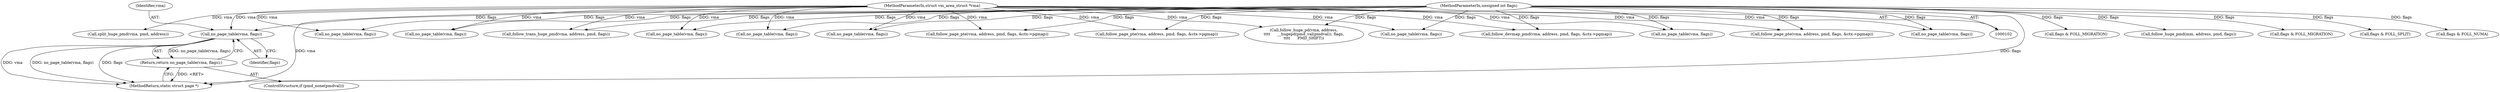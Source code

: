 digraph "0_linux_6b3a707736301c2128ca85ce85fb13f60b5e350a_5@pointer" {
"1000133" [label="(Call,no_page_table(vma, flags))"];
"1000103" [label="(MethodParameterIn,struct vm_area_struct *vma)"];
"1000106" [label="(MethodParameterIn,unsigned int flags)"];
"1000132" [label="(Return,return no_page_table(vma, flags);)"];
"1000275" [label="(Call,no_page_table(vma, flags))"];
"1000258" [label="(Call,follow_page_pte(vma, address, pmd, flags, &ctx->pgmap))"];
"1000400" [label="(Call,no_page_table(vma, flags))"];
"1000182" [label="(Call,no_page_table(vma, flags))"];
"1000194" [label="(Call,flags & FOLL_MIGRATION)"];
"1000198" [label="(Call,no_page_table(vma, flags))"];
"1000339" [label="(Call,flags & FOLL_SPLIT)"];
"1000269" [label="(Call,flags & FOLL_NUMA)"];
"1000293" [label="(Call,no_page_table(vma, flags))"];
"1000419" [label="(Call,follow_trans_huge_pmd(vma, address, pmd, flags))"];
"1000435" [label="(MethodReturn,static struct page *)"];
"1000158" [label="(Call,no_page_table(vma, flags))"];
"1000106" [label="(MethodParameterIn,unsigned int flags)"];
"1000312" [label="(Call,no_page_table(vma, flags))"];
"1000129" [label="(ControlStructure,if (pmd_none(pmdval)))"];
"1000103" [label="(MethodParameterIn,struct vm_area_struct *vma)"];
"1000308" [label="(Call,flags & FOLL_MIGRATION)"];
"1000148" [label="(Call,follow_huge_pmd(mm, address, pmd, flags))"];
"1000408" [label="(Call,follow_page_pte(vma, address, pmd, flags, &ctx->pgmap))"];
"1000169" [label="(Call,follow_huge_pd(vma, address,\n\t\t\t\t      __hugepd(pmd_val(pmdval)), flags,\n\t\t\t\t      PMD_SHIFT))"];
"1000237" [label="(Call,follow_devmap_pmd(vma, address, pmd, flags, &ctx->pgmap))"];
"1000134" [label="(Identifier,vma)"];
"1000132" [label="(Return,return no_page_table(vma, flags);)"];
"1000135" [label="(Identifier,flags)"];
"1000329" [label="(Call,follow_page_pte(vma, address, pmd, flags, &ctx->pgmap))"];
"1000133" [label="(Call,no_page_table(vma, flags))"];
"1000222" [label="(Call,no_page_table(vma, flags))"];
"1000358" [label="(Call,split_huge_pmd(vma, pmd, address))"];
"1000133" -> "1000132"  [label="AST: "];
"1000133" -> "1000135"  [label="CFG: "];
"1000134" -> "1000133"  [label="AST: "];
"1000135" -> "1000133"  [label="AST: "];
"1000132" -> "1000133"  [label="CFG: "];
"1000133" -> "1000435"  [label="DDG: vma"];
"1000133" -> "1000435"  [label="DDG: no_page_table(vma, flags)"];
"1000133" -> "1000435"  [label="DDG: flags"];
"1000133" -> "1000132"  [label="DDG: no_page_table(vma, flags)"];
"1000103" -> "1000133"  [label="DDG: vma"];
"1000106" -> "1000133"  [label="DDG: flags"];
"1000103" -> "1000102"  [label="AST: "];
"1000103" -> "1000435"  [label="DDG: vma"];
"1000103" -> "1000158"  [label="DDG: vma"];
"1000103" -> "1000169"  [label="DDG: vma"];
"1000103" -> "1000182"  [label="DDG: vma"];
"1000103" -> "1000198"  [label="DDG: vma"];
"1000103" -> "1000222"  [label="DDG: vma"];
"1000103" -> "1000237"  [label="DDG: vma"];
"1000103" -> "1000258"  [label="DDG: vma"];
"1000103" -> "1000275"  [label="DDG: vma"];
"1000103" -> "1000293"  [label="DDG: vma"];
"1000103" -> "1000312"  [label="DDG: vma"];
"1000103" -> "1000329"  [label="DDG: vma"];
"1000103" -> "1000358"  [label="DDG: vma"];
"1000103" -> "1000400"  [label="DDG: vma"];
"1000103" -> "1000408"  [label="DDG: vma"];
"1000103" -> "1000419"  [label="DDG: vma"];
"1000106" -> "1000102"  [label="AST: "];
"1000106" -> "1000435"  [label="DDG: flags"];
"1000106" -> "1000148"  [label="DDG: flags"];
"1000106" -> "1000158"  [label="DDG: flags"];
"1000106" -> "1000169"  [label="DDG: flags"];
"1000106" -> "1000182"  [label="DDG: flags"];
"1000106" -> "1000194"  [label="DDG: flags"];
"1000106" -> "1000198"  [label="DDG: flags"];
"1000106" -> "1000222"  [label="DDG: flags"];
"1000106" -> "1000237"  [label="DDG: flags"];
"1000106" -> "1000258"  [label="DDG: flags"];
"1000106" -> "1000269"  [label="DDG: flags"];
"1000106" -> "1000275"  [label="DDG: flags"];
"1000106" -> "1000293"  [label="DDG: flags"];
"1000106" -> "1000308"  [label="DDG: flags"];
"1000106" -> "1000312"  [label="DDG: flags"];
"1000106" -> "1000329"  [label="DDG: flags"];
"1000106" -> "1000339"  [label="DDG: flags"];
"1000106" -> "1000400"  [label="DDG: flags"];
"1000106" -> "1000408"  [label="DDG: flags"];
"1000106" -> "1000419"  [label="DDG: flags"];
"1000132" -> "1000129"  [label="AST: "];
"1000435" -> "1000132"  [label="CFG: "];
"1000132" -> "1000435"  [label="DDG: <RET>"];
}
